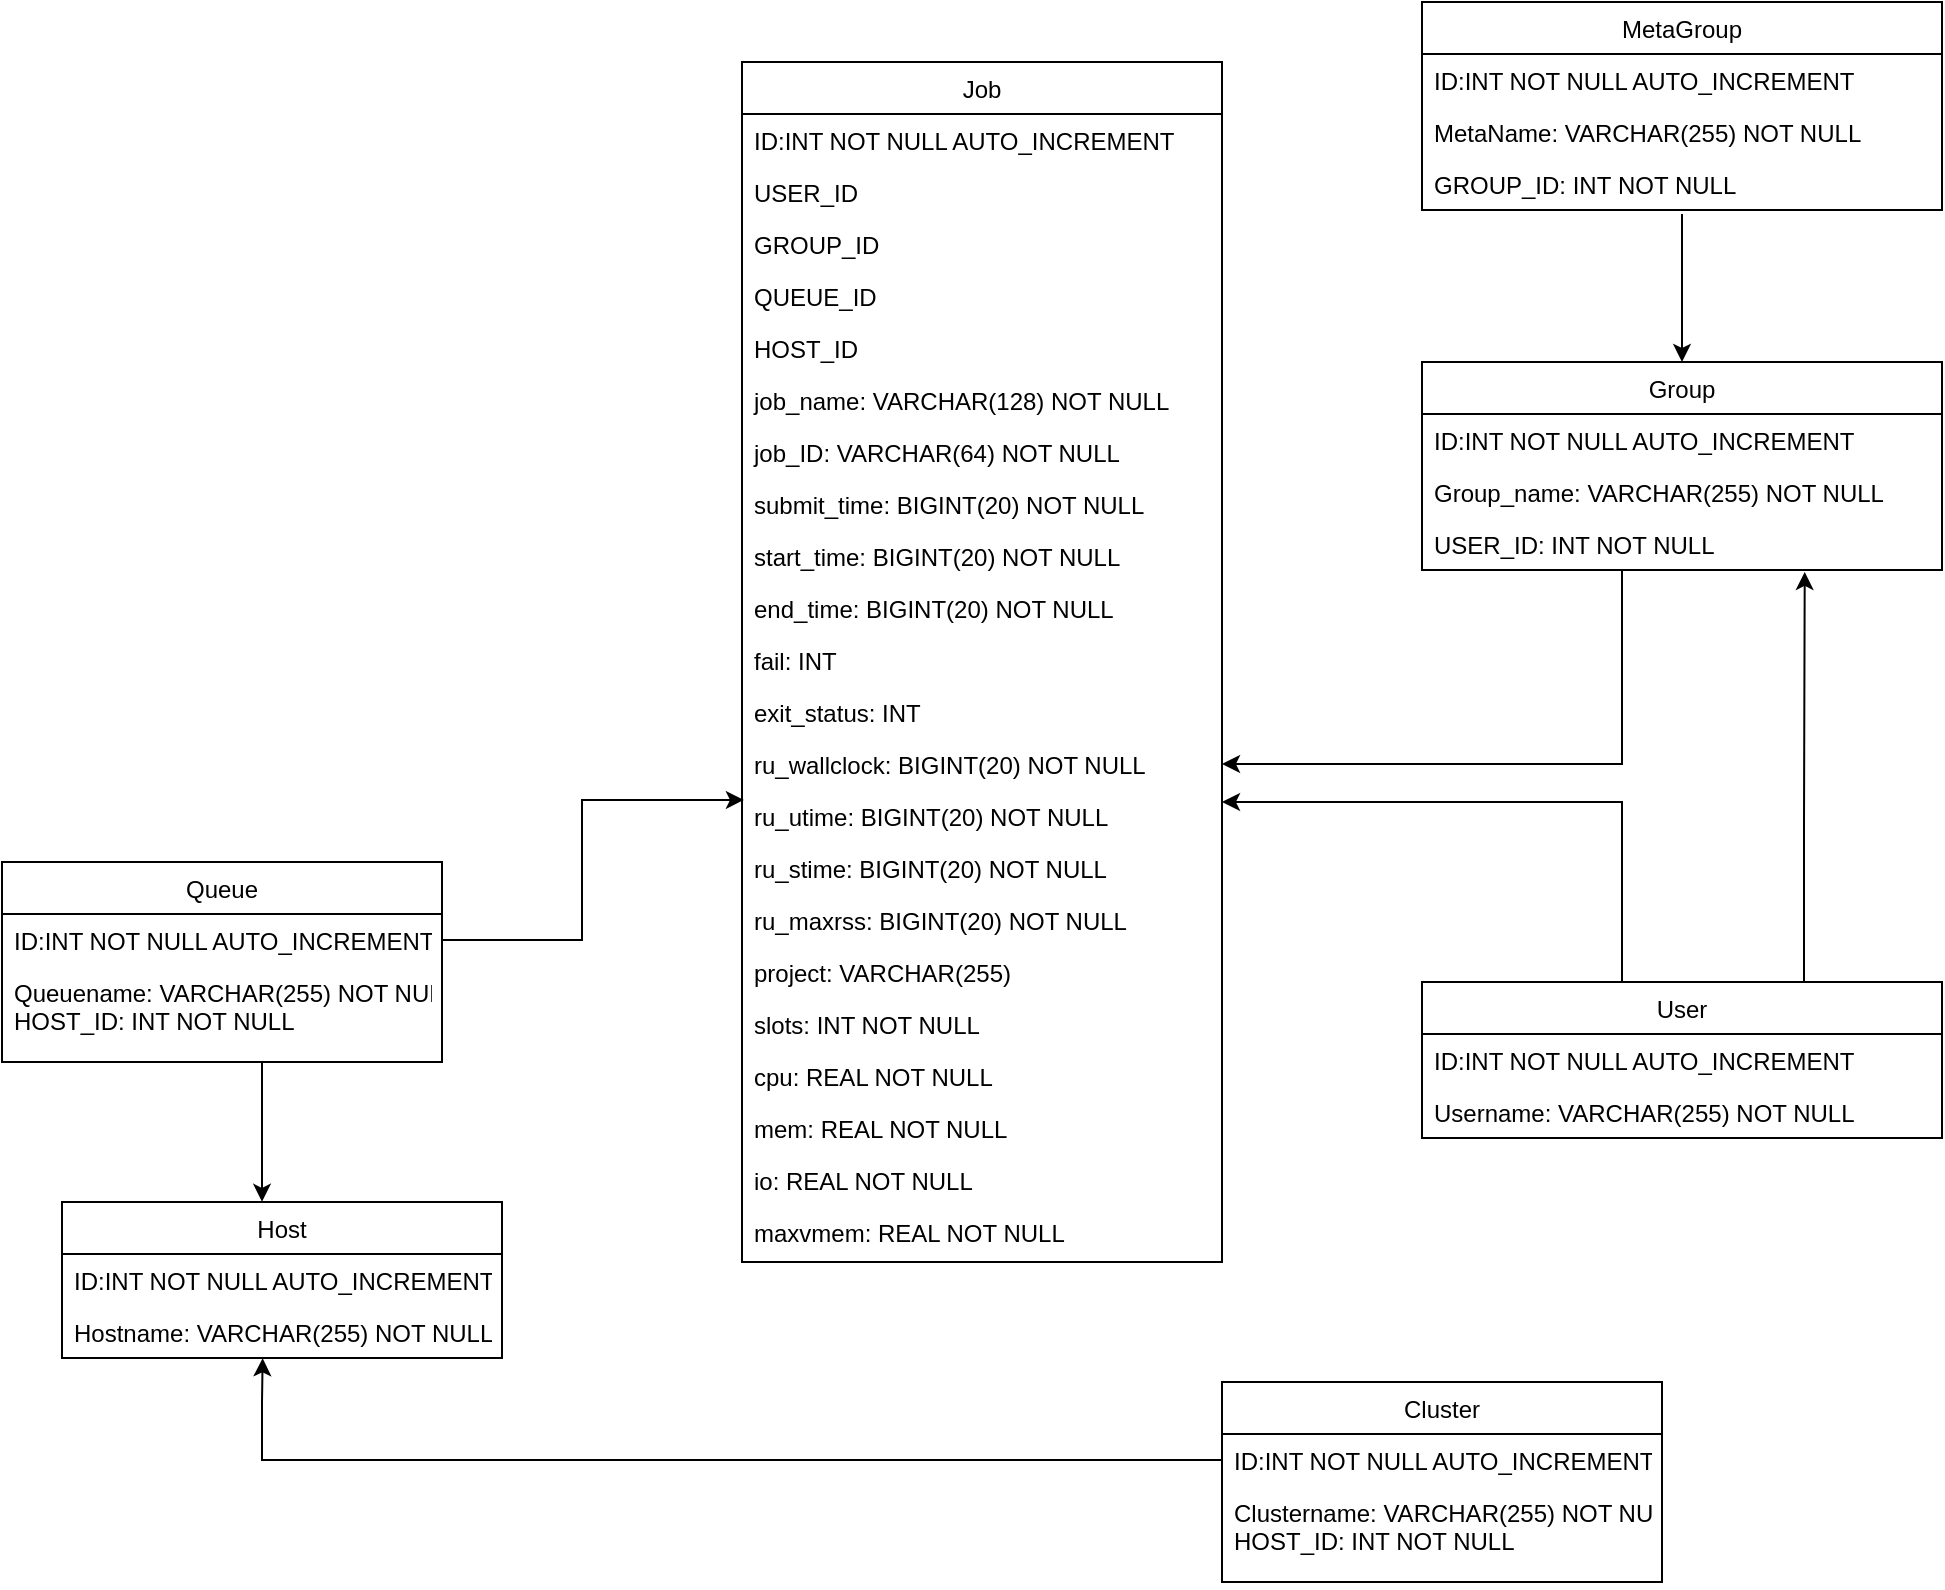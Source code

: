 <mxfile version="14.2.4" type="github"><diagram name="Page-1" id="e7e014a7-5840-1c2e-5031-d8a46d1fe8dd"><mxGraphModel dx="1422" dy="735" grid="1" gridSize="10" guides="1" tooltips="1" connect="1" arrows="1" fold="1" page="1" pageScale="1" pageWidth="1169" pageHeight="826" background="#ffffff" math="0" shadow="0"><root><mxCell id="0"/><mxCell id="1" parent="0"/><mxCell id="5ePowHYOYD9ucS5NQ5Tp-41" value="Job" style="swimlane;fontStyle=0;childLayout=stackLayout;horizontal=1;startSize=26;fillColor=none;horizontalStack=0;resizeParent=1;resizeParentMax=0;resizeLast=0;collapsible=1;marginBottom=0;" parent="1" vertex="1"><mxGeometry x="480" y="120" width="240" height="600" as="geometry"><mxRectangle x="520" y="210" width="100" height="26" as="alternateBounds"/></mxGeometry></mxCell><mxCell id="5ePowHYOYD9ucS5NQ5Tp-42" value="ID:INT NOT NULL AUTO_INCREMENT" style="text;strokeColor=none;fillColor=none;align=left;verticalAlign=top;spacingLeft=4;spacingRight=4;overflow=hidden;rotatable=0;points=[[0,0.5],[1,0.5]];portConstraint=eastwest;" parent="5ePowHYOYD9ucS5NQ5Tp-41" vertex="1"><mxGeometry y="26" width="240" height="26" as="geometry"/></mxCell><mxCell id="5ePowHYOYD9ucS5NQ5Tp-91" value="USER_ID" style="text;strokeColor=none;fillColor=none;align=left;verticalAlign=top;spacingLeft=4;spacingRight=4;overflow=hidden;rotatable=0;points=[[0,0.5],[1,0.5]];portConstraint=eastwest;" parent="5ePowHYOYD9ucS5NQ5Tp-41" vertex="1"><mxGeometry y="52" width="240" height="26" as="geometry"/></mxCell><mxCell id="5ePowHYOYD9ucS5NQ5Tp-92" value="GROUP_ID" style="text;strokeColor=none;fillColor=none;align=left;verticalAlign=top;spacingLeft=4;spacingRight=4;overflow=hidden;rotatable=0;points=[[0,0.5],[1,0.5]];portConstraint=eastwest;" parent="5ePowHYOYD9ucS5NQ5Tp-41" vertex="1"><mxGeometry y="78" width="240" height="26" as="geometry"/></mxCell><mxCell id="5ePowHYOYD9ucS5NQ5Tp-90" value="QUEUE_ID" style="text;strokeColor=none;fillColor=none;align=left;verticalAlign=top;spacingLeft=4;spacingRight=4;overflow=hidden;rotatable=0;points=[[0,0.5],[1,0.5]];portConstraint=eastwest;" parent="5ePowHYOYD9ucS5NQ5Tp-41" vertex="1"><mxGeometry y="104" width="240" height="26" as="geometry"/></mxCell><mxCell id="Rv6FeUMjTm-Dqxseutse-2" value="HOST_ID" style="text;strokeColor=none;fillColor=none;align=left;verticalAlign=top;spacingLeft=4;spacingRight=4;overflow=hidden;rotatable=0;points=[[0,0.5],[1,0.5]];portConstraint=eastwest;" parent="5ePowHYOYD9ucS5NQ5Tp-41" vertex="1"><mxGeometry y="130" width="240" height="26" as="geometry"/></mxCell><mxCell id="5ePowHYOYD9ucS5NQ5Tp-43" value="job_name: VARCHAR(128) NOT NULL " style="text;strokeColor=none;fillColor=none;align=left;verticalAlign=top;spacingLeft=4;spacingRight=4;overflow=hidden;rotatable=0;points=[[0,0.5],[1,0.5]];portConstraint=eastwest;" parent="5ePowHYOYD9ucS5NQ5Tp-41" vertex="1"><mxGeometry y="156" width="240" height="26" as="geometry"/></mxCell><mxCell id="5ePowHYOYD9ucS5NQ5Tp-44" value="job_ID: VARCHAR(64) NOT NULL " style="text;strokeColor=none;fillColor=none;align=left;verticalAlign=top;spacingLeft=4;spacingRight=4;overflow=hidden;rotatable=0;points=[[0,0.5],[1,0.5]];portConstraint=eastwest;" parent="5ePowHYOYD9ucS5NQ5Tp-41" vertex="1"><mxGeometry y="182" width="240" height="26" as="geometry"/></mxCell><mxCell id="5ePowHYOYD9ucS5NQ5Tp-50" value="submit_time: BIGINT(20) NOT NULL " style="text;strokeColor=none;fillColor=none;align=left;verticalAlign=top;spacingLeft=4;spacingRight=4;overflow=hidden;rotatable=0;points=[[0,0.5],[1,0.5]];portConstraint=eastwest;" parent="5ePowHYOYD9ucS5NQ5Tp-41" vertex="1"><mxGeometry y="208" width="240" height="26" as="geometry"/></mxCell><mxCell id="5ePowHYOYD9ucS5NQ5Tp-51" value="start_time: BIGINT(20) NOT NULL " style="text;strokeColor=none;fillColor=none;align=left;verticalAlign=top;spacingLeft=4;spacingRight=4;overflow=hidden;rotatable=0;points=[[0,0.5],[1,0.5]];portConstraint=eastwest;" parent="5ePowHYOYD9ucS5NQ5Tp-41" vertex="1"><mxGeometry y="234" width="240" height="26" as="geometry"/></mxCell><mxCell id="5ePowHYOYD9ucS5NQ5Tp-55" value="end_time: BIGINT(20) NOT NULL " style="text;strokeColor=none;fillColor=none;align=left;verticalAlign=top;spacingLeft=4;spacingRight=4;overflow=hidden;rotatable=0;points=[[0,0.5],[1,0.5]];portConstraint=eastwest;" parent="5ePowHYOYD9ucS5NQ5Tp-41" vertex="1"><mxGeometry y="260" width="240" height="26" as="geometry"/></mxCell><mxCell id="5ePowHYOYD9ucS5NQ5Tp-56" value="fail: INT" style="text;strokeColor=none;fillColor=none;align=left;verticalAlign=top;spacingLeft=4;spacingRight=4;overflow=hidden;rotatable=0;points=[[0,0.5],[1,0.5]];portConstraint=eastwest;" parent="5ePowHYOYD9ucS5NQ5Tp-41" vertex="1"><mxGeometry y="286" width="240" height="26" as="geometry"/></mxCell><mxCell id="5ePowHYOYD9ucS5NQ5Tp-54" value="exit_status: INT " style="text;strokeColor=none;fillColor=none;align=left;verticalAlign=top;spacingLeft=4;spacingRight=4;overflow=hidden;rotatable=0;points=[[0,0.5],[1,0.5]];portConstraint=eastwest;" parent="5ePowHYOYD9ucS5NQ5Tp-41" vertex="1"><mxGeometry y="312" width="240" height="26" as="geometry"/></mxCell><mxCell id="5ePowHYOYD9ucS5NQ5Tp-53" value="ru_wallclock: BIGINT(20) NOT NULL" style="text;strokeColor=none;fillColor=none;align=left;verticalAlign=top;spacingLeft=4;spacingRight=4;overflow=hidden;rotatable=0;points=[[0,0.5],[1,0.5]];portConstraint=eastwest;" parent="5ePowHYOYD9ucS5NQ5Tp-41" vertex="1"><mxGeometry y="338" width="240" height="26" as="geometry"/></mxCell><mxCell id="5ePowHYOYD9ucS5NQ5Tp-57" value="ru_utime: BIGINT(20) NOT NULL " style="text;strokeColor=none;fillColor=none;align=left;verticalAlign=top;spacingLeft=4;spacingRight=4;overflow=hidden;rotatable=0;points=[[0,0.5],[1,0.5]];portConstraint=eastwest;" parent="5ePowHYOYD9ucS5NQ5Tp-41" vertex="1"><mxGeometry y="364" width="240" height="26" as="geometry"/></mxCell><mxCell id="5ePowHYOYD9ucS5NQ5Tp-59" value="ru_stime: BIGINT(20) NOT NULL " style="text;strokeColor=none;fillColor=none;align=left;verticalAlign=top;spacingLeft=4;spacingRight=4;overflow=hidden;rotatable=0;points=[[0,0.5],[1,0.5]];portConstraint=eastwest;" parent="5ePowHYOYD9ucS5NQ5Tp-41" vertex="1"><mxGeometry y="390" width="240" height="26" as="geometry"/></mxCell><mxCell id="5ePowHYOYD9ucS5NQ5Tp-62" value="ru_maxrss: BIGINT(20) NOT NULL " style="text;strokeColor=none;fillColor=none;align=left;verticalAlign=top;spacingLeft=4;spacingRight=4;overflow=hidden;rotatable=0;points=[[0,0.5],[1,0.5]];portConstraint=eastwest;" parent="5ePowHYOYD9ucS5NQ5Tp-41" vertex="1"><mxGeometry y="416" width="240" height="26" as="geometry"/></mxCell><mxCell id="5ePowHYOYD9ucS5NQ5Tp-65" value="project: VARCHAR(255) " style="text;strokeColor=none;fillColor=none;align=left;verticalAlign=top;spacingLeft=4;spacingRight=4;overflow=hidden;rotatable=0;points=[[0,0.5],[1,0.5]];portConstraint=eastwest;" parent="5ePowHYOYD9ucS5NQ5Tp-41" vertex="1"><mxGeometry y="442" width="240" height="26" as="geometry"/></mxCell><mxCell id="5ePowHYOYD9ucS5NQ5Tp-66" value="slots: INT NOT NULL " style="text;strokeColor=none;fillColor=none;align=left;verticalAlign=top;spacingLeft=4;spacingRight=4;overflow=hidden;rotatable=0;points=[[0,0.5],[1,0.5]];portConstraint=eastwest;" parent="5ePowHYOYD9ucS5NQ5Tp-41" vertex="1"><mxGeometry y="468" width="240" height="26" as="geometry"/></mxCell><mxCell id="5ePowHYOYD9ucS5NQ5Tp-64" value="cpu: REAL NOT NULL " style="text;strokeColor=none;fillColor=none;align=left;verticalAlign=top;spacingLeft=4;spacingRight=4;overflow=hidden;rotatable=0;points=[[0,0.5],[1,0.5]];portConstraint=eastwest;" parent="5ePowHYOYD9ucS5NQ5Tp-41" vertex="1"><mxGeometry y="494" width="240" height="26" as="geometry"/></mxCell><mxCell id="5ePowHYOYD9ucS5NQ5Tp-63" value="mem: REAL NOT NULL&#xA; " style="text;strokeColor=none;fillColor=none;align=left;verticalAlign=top;spacingLeft=4;spacingRight=4;overflow=hidden;rotatable=0;points=[[0,0.5],[1,0.5]];portConstraint=eastwest;" parent="5ePowHYOYD9ucS5NQ5Tp-41" vertex="1"><mxGeometry y="520" width="240" height="26" as="geometry"/></mxCell><mxCell id="5ePowHYOYD9ucS5NQ5Tp-61" value="io: REAL NOT NULL " style="text;strokeColor=none;fillColor=none;align=left;verticalAlign=top;spacingLeft=4;spacingRight=4;overflow=hidden;rotatable=0;points=[[0,0.5],[1,0.5]];portConstraint=eastwest;" parent="5ePowHYOYD9ucS5NQ5Tp-41" vertex="1"><mxGeometry y="546" width="240" height="26" as="geometry"/></mxCell><mxCell id="5ePowHYOYD9ucS5NQ5Tp-60" value="maxvmem: REAL NOT NULL " style="text;strokeColor=none;fillColor=none;align=left;verticalAlign=top;spacingLeft=4;spacingRight=4;overflow=hidden;rotatable=0;points=[[0,0.5],[1,0.5]];portConstraint=eastwest;" parent="5ePowHYOYD9ucS5NQ5Tp-41" vertex="1"><mxGeometry y="572" width="240" height="28" as="geometry"/></mxCell><mxCell id="5ePowHYOYD9ucS5NQ5Tp-87" style="edgeStyle=orthogonalEdgeStyle;rounded=0;orthogonalLoop=1;jettySize=auto;html=1;entryX=1;entryY=0.231;entryDx=0;entryDy=0;entryPerimeter=0;" parent="1" source="5ePowHYOYD9ucS5NQ5Tp-67" target="5ePowHYOYD9ucS5NQ5Tp-57" edge="1"><mxGeometry relative="1" as="geometry"><Array as="points"><mxPoint x="920" y="490"/></Array></mxGeometry></mxCell><mxCell id="Rv6FeUMjTm-Dqxseutse-1" style="edgeStyle=orthogonalEdgeStyle;rounded=0;orthogonalLoop=1;jettySize=auto;html=1;entryX=0.736;entryY=1.038;entryDx=0;entryDy=0;entryPerimeter=0;" parent="1" source="5ePowHYOYD9ucS5NQ5Tp-67" target="5ePowHYOYD9ucS5NQ5Tp-73" edge="1"><mxGeometry relative="1" as="geometry"><Array as="points"><mxPoint x="1011" y="500"/><mxPoint x="1011" y="500"/></Array></mxGeometry></mxCell><mxCell id="5ePowHYOYD9ucS5NQ5Tp-67" value="User" style="swimlane;fontStyle=0;childLayout=stackLayout;horizontal=1;startSize=26;fillColor=none;horizontalStack=0;resizeParent=1;resizeParentMax=0;resizeLast=0;collapsible=1;marginBottom=0;" parent="1" vertex="1"><mxGeometry x="820" y="580" width="260" height="78" as="geometry"/></mxCell><mxCell id="5ePowHYOYD9ucS5NQ5Tp-68" value="ID:INT NOT NULL AUTO_INCREMENT" style="text;strokeColor=none;fillColor=none;align=left;verticalAlign=top;spacingLeft=4;spacingRight=4;overflow=hidden;rotatable=0;points=[[0,0.5],[1,0.5]];portConstraint=eastwest;" parent="5ePowHYOYD9ucS5NQ5Tp-67" vertex="1"><mxGeometry y="26" width="260" height="26" as="geometry"/></mxCell><mxCell id="5ePowHYOYD9ucS5NQ5Tp-70" value="Username: VARCHAR(255) NOT NULL " style="text;strokeColor=none;fillColor=none;align=left;verticalAlign=top;spacingLeft=4;spacingRight=4;overflow=hidden;rotatable=0;points=[[0,0.5],[1,0.5]];portConstraint=eastwest;" parent="5ePowHYOYD9ucS5NQ5Tp-67" vertex="1"><mxGeometry y="52" width="260" height="26" as="geometry"/></mxCell><mxCell id="5ePowHYOYD9ucS5NQ5Tp-86" style="edgeStyle=orthogonalEdgeStyle;rounded=0;orthogonalLoop=1;jettySize=auto;html=1;entryX=1;entryY=0.5;entryDx=0;entryDy=0;" parent="1" source="5ePowHYOYD9ucS5NQ5Tp-71" target="5ePowHYOYD9ucS5NQ5Tp-53" edge="1"><mxGeometry relative="1" as="geometry"><Array as="points"><mxPoint x="920" y="471"/></Array></mxGeometry></mxCell><mxCell id="5ePowHYOYD9ucS5NQ5Tp-71" value="Group" style="swimlane;fontStyle=0;childLayout=stackLayout;horizontal=1;startSize=26;fillColor=none;horizontalStack=0;resizeParent=1;resizeParentMax=0;resizeLast=0;collapsible=1;marginBottom=0;" parent="1" vertex="1"><mxGeometry x="820" y="270" width="260" height="104" as="geometry"/></mxCell><mxCell id="5ePowHYOYD9ucS5NQ5Tp-83" value="ID:INT NOT NULL AUTO_INCREMENT" style="text;strokeColor=none;fillColor=none;align=left;verticalAlign=top;spacingLeft=4;spacingRight=4;overflow=hidden;rotatable=0;points=[[0,0.5],[1,0.5]];portConstraint=eastwest;" parent="5ePowHYOYD9ucS5NQ5Tp-71" vertex="1"><mxGeometry y="26" width="260" height="26" as="geometry"/></mxCell><mxCell id="5ePowHYOYD9ucS5NQ5Tp-72" value="Group_name: VARCHAR(255) NOT NULL " style="text;strokeColor=none;fillColor=none;align=left;verticalAlign=top;spacingLeft=4;spacingRight=4;overflow=hidden;rotatable=0;points=[[0,0.5],[1,0.5]];portConstraint=eastwest;" parent="5ePowHYOYD9ucS5NQ5Tp-71" vertex="1"><mxGeometry y="52" width="260" height="26" as="geometry"/></mxCell><mxCell id="5ePowHYOYD9ucS5NQ5Tp-73" value="USER_ID: INT NOT NULL " style="text;strokeColor=none;fillColor=none;align=left;verticalAlign=top;spacingLeft=4;spacingRight=4;overflow=hidden;rotatable=0;points=[[0,0.5],[1,0.5]];portConstraint=eastwest;" parent="5ePowHYOYD9ucS5NQ5Tp-71" vertex="1"><mxGeometry y="78" width="260" height="26" as="geometry"/></mxCell><mxCell id="5ePowHYOYD9ucS5NQ5Tp-75" value="Queue" style="swimlane;fontStyle=0;childLayout=stackLayout;horizontal=1;startSize=26;fillColor=none;horizontalStack=0;resizeParent=1;resizeParentMax=0;resizeLast=0;collapsible=1;marginBottom=0;" parent="1" vertex="1"><mxGeometry x="110" y="520" width="220" height="100" as="geometry"/></mxCell><mxCell id="5ePowHYOYD9ucS5NQ5Tp-84" value="ID:INT NOT NULL AUTO_INCREMENT" style="text;strokeColor=none;fillColor=none;align=left;verticalAlign=top;spacingLeft=4;spacingRight=4;overflow=hidden;rotatable=0;points=[[0,0.5],[1,0.5]];portConstraint=eastwest;" parent="5ePowHYOYD9ucS5NQ5Tp-75" vertex="1"><mxGeometry y="26" width="220" height="26" as="geometry"/></mxCell><mxCell id="5ePowHYOYD9ucS5NQ5Tp-77" value="Queuename: VARCHAR(255) NOT NULL&#xA;HOST_ID: INT NOT NULL&#xA;" style="text;strokeColor=none;fillColor=none;align=left;verticalAlign=top;spacingLeft=4;spacingRight=4;overflow=hidden;rotatable=0;points=[[0,0.5],[1,0.5]];portConstraint=eastwest;" parent="5ePowHYOYD9ucS5NQ5Tp-75" vertex="1"><mxGeometry y="52" width="220" height="48" as="geometry"/></mxCell><mxCell id="5ePowHYOYD9ucS5NQ5Tp-79" value="Cluster" style="swimlane;fontStyle=0;childLayout=stackLayout;horizontal=1;startSize=26;fillColor=none;horizontalStack=0;resizeParent=1;resizeParentMax=0;resizeLast=0;collapsible=1;marginBottom=0;" parent="1" vertex="1"><mxGeometry x="720" y="780" width="220" height="100" as="geometry"/></mxCell><mxCell id="5ePowHYOYD9ucS5NQ5Tp-85" value="ID:INT NOT NULL AUTO_INCREMENT" style="text;strokeColor=none;fillColor=none;align=left;verticalAlign=top;spacingLeft=4;spacingRight=4;overflow=hidden;rotatable=0;points=[[0,0.5],[1,0.5]];portConstraint=eastwest;" parent="5ePowHYOYD9ucS5NQ5Tp-79" vertex="1"><mxGeometry y="26" width="220" height="26" as="geometry"/></mxCell><mxCell id="5ePowHYOYD9ucS5NQ5Tp-80" value="Clustername: VARCHAR(255) NOT NULL&#xA;HOST_ID: INT NOT NULL" style="text;strokeColor=none;fillColor=none;align=left;verticalAlign=top;spacingLeft=4;spacingRight=4;overflow=hidden;rotatable=0;points=[[0,0.5],[1,0.5]];portConstraint=eastwest;" parent="5ePowHYOYD9ucS5NQ5Tp-79" vertex="1"><mxGeometry y="52" width="220" height="48" as="geometry"/></mxCell><mxCell id="5ePowHYOYD9ucS5NQ5Tp-89" style="edgeStyle=orthogonalEdgeStyle;rounded=0;orthogonalLoop=1;jettySize=auto;html=1;entryX=0.456;entryY=1.005;entryDx=0;entryDy=0;entryPerimeter=0;" parent="1" source="5ePowHYOYD9ucS5NQ5Tp-85" target="tnFY-2isI31icll1B6d2-3" edge="1"><mxGeometry relative="1" as="geometry"><mxPoint x="600" y="719" as="targetPoint"/><Array as="points"><mxPoint x="240" y="819"/><mxPoint x="240" y="790"/><mxPoint x="240" y="790"/></Array></mxGeometry></mxCell><mxCell id="5ePowHYOYD9ucS5NQ5Tp-94" value="MetaGroup" style="swimlane;fontStyle=0;childLayout=stackLayout;horizontal=1;startSize=26;fillColor=none;horizontalStack=0;resizeParent=1;resizeParentMax=0;resizeLast=0;collapsible=1;marginBottom=0;" parent="1" vertex="1"><mxGeometry x="820" y="90" width="260" height="104" as="geometry"/></mxCell><mxCell id="5ePowHYOYD9ucS5NQ5Tp-95" value="ID:INT NOT NULL AUTO_INCREMENT" style="text;strokeColor=none;fillColor=none;align=left;verticalAlign=top;spacingLeft=4;spacingRight=4;overflow=hidden;rotatable=0;points=[[0,0.5],[1,0.5]];portConstraint=eastwest;" parent="5ePowHYOYD9ucS5NQ5Tp-94" vertex="1"><mxGeometry y="26" width="260" height="26" as="geometry"/></mxCell><mxCell id="5ePowHYOYD9ucS5NQ5Tp-96" value="MetaName: VARCHAR(255) NOT NULL " style="text;strokeColor=none;fillColor=none;align=left;verticalAlign=top;spacingLeft=4;spacingRight=4;overflow=hidden;rotatable=0;points=[[0,0.5],[1,0.5]];portConstraint=eastwest;" parent="5ePowHYOYD9ucS5NQ5Tp-94" vertex="1"><mxGeometry y="52" width="260" height="26" as="geometry"/></mxCell><mxCell id="5ePowHYOYD9ucS5NQ5Tp-100" value="GROUP_ID: INT NOT NULL " style="text;strokeColor=none;fillColor=none;align=left;verticalAlign=top;spacingLeft=4;spacingRight=4;overflow=hidden;rotatable=0;points=[[0,0.5],[1,0.5]];portConstraint=eastwest;" parent="5ePowHYOYD9ucS5NQ5Tp-94" vertex="1"><mxGeometry y="78" width="260" height="26" as="geometry"/></mxCell><mxCell id="5ePowHYOYD9ucS5NQ5Tp-101" style="edgeStyle=orthogonalEdgeStyle;rounded=0;orthogonalLoop=1;jettySize=auto;html=1;entryX=0.5;entryY=0;entryDx=0;entryDy=0;exitX=0.5;exitY=1.077;exitDx=0;exitDy=0;exitPerimeter=0;" parent="1" source="5ePowHYOYD9ucS5NQ5Tp-100" target="5ePowHYOYD9ucS5NQ5Tp-71" edge="1"><mxGeometry relative="1" as="geometry"><Array as="points"><mxPoint x="950" y="240"/><mxPoint x="950" y="240"/></Array><mxPoint x="960" y="240" as="sourcePoint"/></mxGeometry></mxCell><mxCell id="tnFY-2isI31icll1B6d2-1" value="Host" style="swimlane;fontStyle=0;childLayout=stackLayout;horizontal=1;startSize=26;fillColor=none;horizontalStack=0;resizeParent=1;resizeParentMax=0;resizeLast=0;collapsible=1;marginBottom=0;" parent="1" vertex="1"><mxGeometry x="140" y="690" width="220" height="78" as="geometry"/></mxCell><mxCell id="tnFY-2isI31icll1B6d2-2" value="ID:INT NOT NULL AUTO_INCREMENT" style="text;strokeColor=none;fillColor=none;align=left;verticalAlign=top;spacingLeft=4;spacingRight=4;overflow=hidden;rotatable=0;points=[[0,0.5],[1,0.5]];portConstraint=eastwest;" parent="tnFY-2isI31icll1B6d2-1" vertex="1"><mxGeometry y="26" width="220" height="26" as="geometry"/></mxCell><mxCell id="tnFY-2isI31icll1B6d2-3" value="Hostname: VARCHAR(255) NOT NULL" style="text;strokeColor=none;fillColor=none;align=left;verticalAlign=top;spacingLeft=4;spacingRight=4;overflow=hidden;rotatable=0;points=[[0,0.5],[1,0.5]];portConstraint=eastwest;" parent="tnFY-2isI31icll1B6d2-1" vertex="1"><mxGeometry y="52" width="220" height="26" as="geometry"/></mxCell><mxCell id="tnFY-2isI31icll1B6d2-4" style="edgeStyle=orthogonalEdgeStyle;rounded=0;orthogonalLoop=1;jettySize=auto;html=1;entryX=0.456;entryY=-0.001;entryDx=0;entryDy=0;exitX=0.668;exitY=1;exitDx=0;exitDy=0;exitPerimeter=0;entryPerimeter=0;" parent="1" source="5ePowHYOYD9ucS5NQ5Tp-77" target="tnFY-2isI31icll1B6d2-1" edge="1"><mxGeometry relative="1" as="geometry"><mxPoint x="380" y="570.002" as="targetPoint"/><Array as="points"><mxPoint x="240" y="620"/><mxPoint x="240" y="690"/></Array><mxPoint x="500" y="669" as="sourcePoint"/></mxGeometry></mxCell><mxCell id="tnFY-2isI31icll1B6d2-6" style="edgeStyle=orthogonalEdgeStyle;rounded=0;orthogonalLoop=1;jettySize=auto;html=1;entryX=0.004;entryY=0.192;entryDx=0;entryDy=0;exitX=1;exitY=0.5;exitDx=0;exitDy=0;entryPerimeter=0;" parent="1" source="5ePowHYOYD9ucS5NQ5Tp-84" target="5ePowHYOYD9ucS5NQ5Tp-57" edge="1"><mxGeometry relative="1" as="geometry"><mxPoint x="370" y="739" as="targetPoint"/><Array as="points"><mxPoint x="400" y="559"/><mxPoint x="400" y="489"/></Array><mxPoint x="341.1" y="597.984" as="sourcePoint"/></mxGeometry></mxCell></root></mxGraphModel></diagram></mxfile>